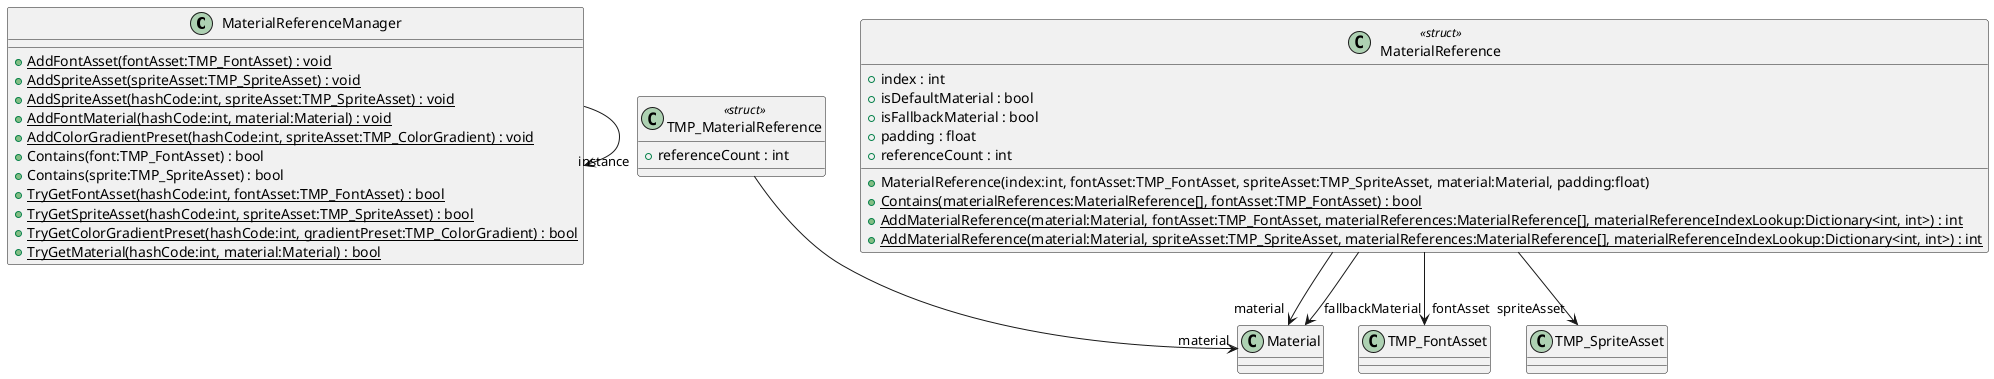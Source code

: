 @startuml
class MaterialReferenceManager {
    + {static} AddFontAsset(fontAsset:TMP_FontAsset) : void
    + {static} AddSpriteAsset(spriteAsset:TMP_SpriteAsset) : void
    + {static} AddSpriteAsset(hashCode:int, spriteAsset:TMP_SpriteAsset) : void
    + {static} AddFontMaterial(hashCode:int, material:Material) : void
    + {static} AddColorGradientPreset(hashCode:int, spriteAsset:TMP_ColorGradient) : void
    + Contains(font:TMP_FontAsset) : bool
    + Contains(sprite:TMP_SpriteAsset) : bool
    + {static} TryGetFontAsset(hashCode:int, fontAsset:TMP_FontAsset) : bool
    + {static} TryGetSpriteAsset(hashCode:int, spriteAsset:TMP_SpriteAsset) : bool
    + {static} TryGetColorGradientPreset(hashCode:int, gradientPreset:TMP_ColorGradient) : bool
    + {static} TryGetMaterial(hashCode:int, material:Material) : bool
}
class TMP_MaterialReference <<struct>> {
    + referenceCount : int
}
class MaterialReference <<struct>> {
    + index : int
    + isDefaultMaterial : bool
    + isFallbackMaterial : bool
    + padding : float
    + referenceCount : int
    + MaterialReference(index:int, fontAsset:TMP_FontAsset, spriteAsset:TMP_SpriteAsset, material:Material, padding:float)
    + {static} Contains(materialReferences:MaterialReference[], fontAsset:TMP_FontAsset) : bool
    + {static} AddMaterialReference(material:Material, fontAsset:TMP_FontAsset, materialReferences:MaterialReference[], materialReferenceIndexLookup:Dictionary<int, int>) : int
    + {static} AddMaterialReference(material:Material, spriteAsset:TMP_SpriteAsset, materialReferences:MaterialReference[], materialReferenceIndexLookup:Dictionary<int, int>) : int
}
MaterialReferenceManager --> "instance" MaterialReferenceManager
TMP_MaterialReference --> "material" Material
MaterialReference --> "fontAsset" TMP_FontAsset
MaterialReference --> "spriteAsset" TMP_SpriteAsset
MaterialReference --> "material" Material
MaterialReference --> "fallbackMaterial" Material
@enduml
